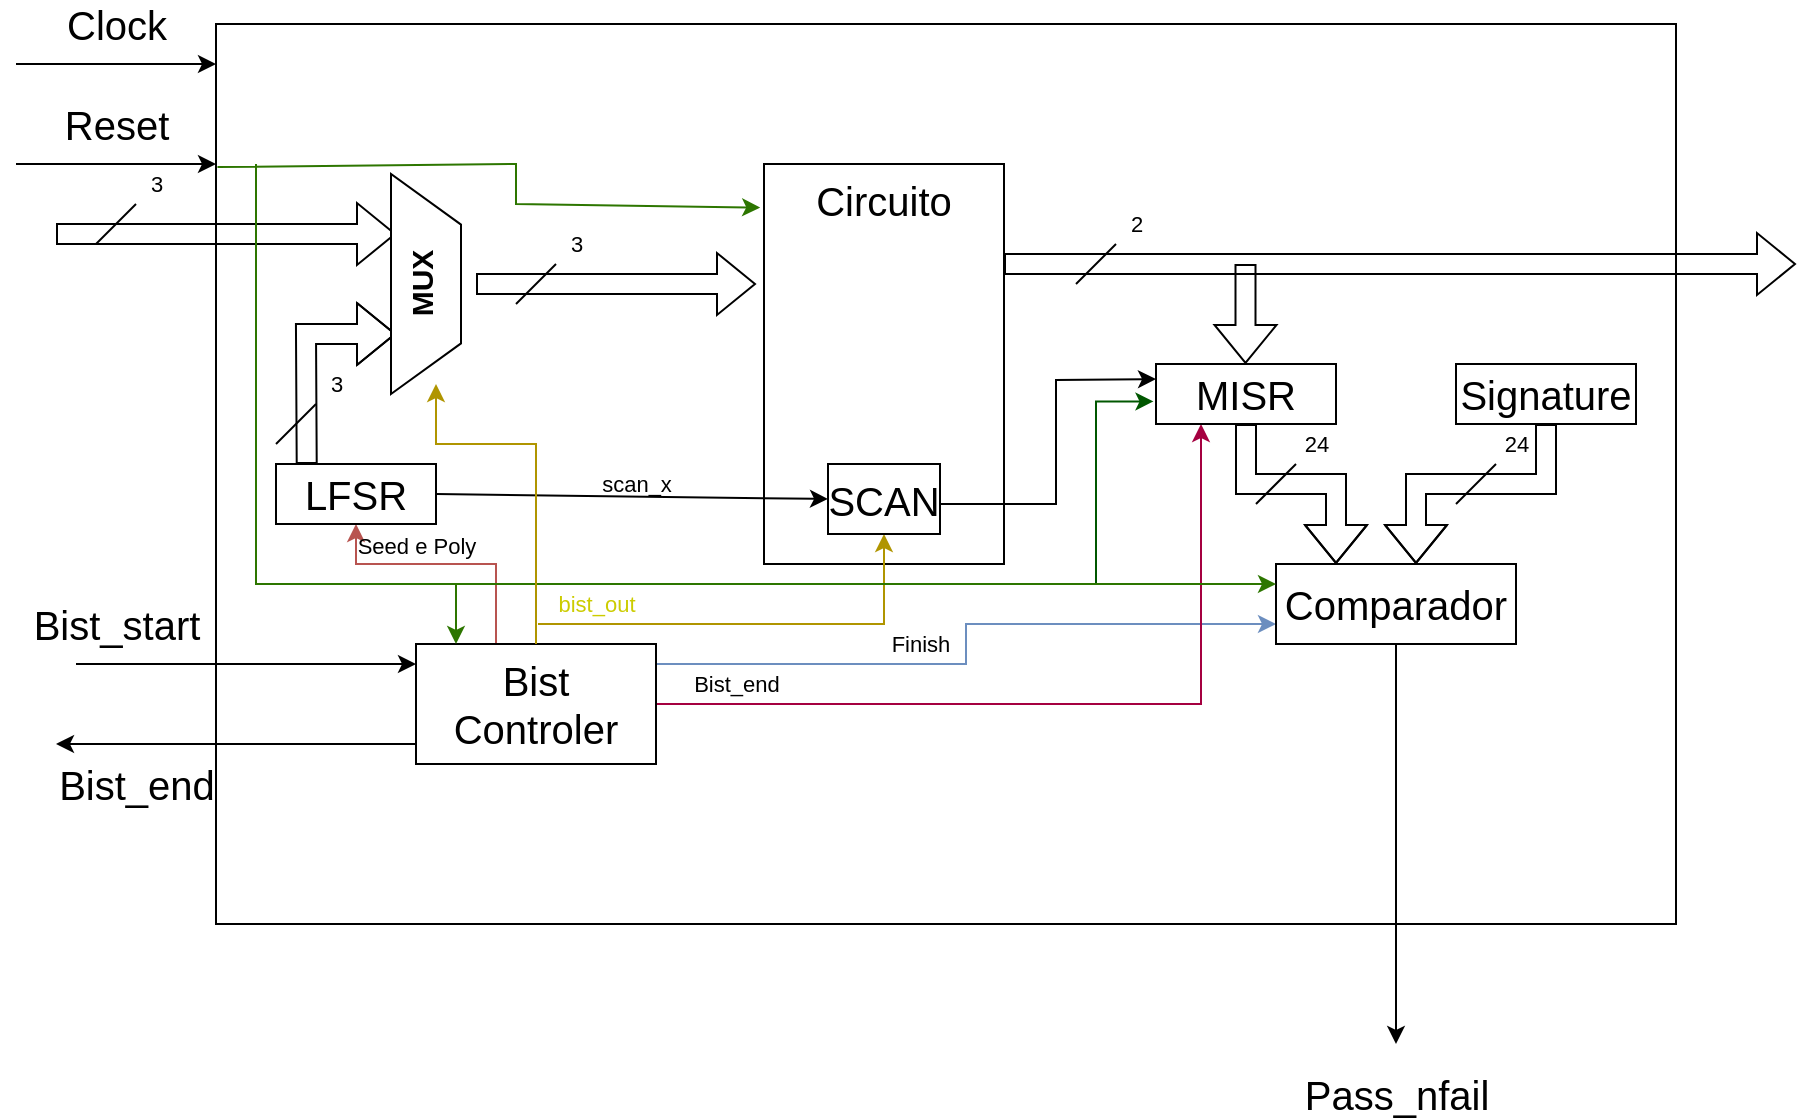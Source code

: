 <mxfile version="22.1.16" type="device">
  <diagram name="Página-1" id="MKnM5BWp4gKMyxSirhqz">
    <mxGraphModel dx="1505" dy="431" grid="1" gridSize="10" guides="1" tooltips="1" connect="1" arrows="1" fold="1" page="1" pageScale="1" pageWidth="827" pageHeight="1169" math="0" shadow="0">
      <root>
        <mxCell id="0" />
        <mxCell id="1" parent="0" />
        <mxCell id="FezYm0x65S-vhj1emQjW-30" value="" style="rounded=0;whiteSpace=wrap;html=1;" parent="1" vertex="1">
          <mxGeometry x="70" y="620" width="730" height="450" as="geometry" />
        </mxCell>
        <mxCell id="FezYm0x65S-vhj1emQjW-2" value="&lt;font style=&quot;font-size: 20px;&quot;&gt;Clock&lt;/font&gt;" style="endArrow=classic;html=1;rounded=0;" parent="1" edge="1">
          <mxGeometry y="20" width="50" height="50" relative="1" as="geometry">
            <mxPoint x="-30" y="640" as="sourcePoint" />
            <mxPoint x="70" y="640" as="targetPoint" />
            <mxPoint as="offset" />
          </mxGeometry>
        </mxCell>
        <mxCell id="FezYm0x65S-vhj1emQjW-3" value="&lt;font style=&quot;font-size: 20px;&quot;&gt;Reset&lt;/font&gt;" style="endArrow=classic;html=1;rounded=0;" parent="1" edge="1">
          <mxGeometry y="20" width="50" height="50" relative="1" as="geometry">
            <mxPoint x="-30" y="690" as="sourcePoint" />
            <mxPoint x="70" y="690" as="targetPoint" />
            <mxPoint as="offset" />
          </mxGeometry>
        </mxCell>
        <mxCell id="FezYm0x65S-vhj1emQjW-4" value="&lt;span style=&quot;font-size: 20px;&quot;&gt;Bist_start&lt;/span&gt;" style="endArrow=classic;html=1;rounded=0;labelBackgroundColor=none;" parent="1" edge="1">
          <mxGeometry x="-0.765" y="20" width="50" height="50" relative="1" as="geometry">
            <mxPoint y="940" as="sourcePoint" />
            <mxPoint x="170" y="940" as="targetPoint" />
            <mxPoint as="offset" />
          </mxGeometry>
        </mxCell>
        <mxCell id="FezYm0x65S-vhj1emQjW-5" value="&lt;font style=&quot;font-size: 20px;&quot;&gt;Bist_end&lt;/font&gt;" style="endArrow=classic;html=1;rounded=0;labelBackgroundColor=none;align=center;" parent="1" edge="1">
          <mxGeometry x="0.556" y="20" width="50" height="50" relative="1" as="geometry">
            <mxPoint x="170" y="980" as="sourcePoint" />
            <mxPoint x="-10" y="980" as="targetPoint" />
            <mxPoint as="offset" />
          </mxGeometry>
        </mxCell>
        <mxCell id="3irK924rz-lLAVBLTGYg-1" style="edgeStyle=orthogonalEdgeStyle;rounded=0;orthogonalLoop=1;jettySize=auto;html=1;fillColor=#f8cecc;strokeColor=#b85450;" edge="1" parent="1" source="FezYm0x65S-vhj1emQjW-6" target="FezYm0x65S-vhj1emQjW-8">
          <mxGeometry relative="1" as="geometry">
            <Array as="points">
              <mxPoint x="210" y="890" />
              <mxPoint x="140" y="890" />
            </Array>
          </mxGeometry>
        </mxCell>
        <mxCell id="3irK924rz-lLAVBLTGYg-2" value="Seed e Poly" style="edgeLabel;html=1;align=center;verticalAlign=middle;resizable=0;points=[];labelBackgroundColor=none;" vertex="1" connectable="0" parent="3irK924rz-lLAVBLTGYg-1">
          <mxGeometry x="-0.168" y="1" relative="1" as="geometry">
            <mxPoint x="-26" y="-10" as="offset" />
          </mxGeometry>
        </mxCell>
        <mxCell id="3irK924rz-lLAVBLTGYg-8" value="Finish" style="edgeStyle=orthogonalEdgeStyle;rounded=0;orthogonalLoop=1;jettySize=auto;html=1;entryX=0;entryY=0.75;entryDx=0;entryDy=0;fillColor=#dae8fc;strokeColor=#6c8ebf;" edge="1" parent="1" source="FezYm0x65S-vhj1emQjW-6" target="FezYm0x65S-vhj1emQjW-27">
          <mxGeometry x="-0.2" y="10" relative="1" as="geometry">
            <Array as="points">
              <mxPoint x="445" y="940" />
              <mxPoint x="445" y="920" />
            </Array>
            <mxPoint as="offset" />
          </mxGeometry>
        </mxCell>
        <mxCell id="3irK924rz-lLAVBLTGYg-10" value="Bist_end" style="edgeStyle=orthogonalEdgeStyle;rounded=0;orthogonalLoop=1;jettySize=auto;html=1;entryX=0.25;entryY=1;entryDx=0;entryDy=0;fillColor=#d80073;strokeColor=#A50040;" edge="1" parent="1" source="FezYm0x65S-vhj1emQjW-6" target="FezYm0x65S-vhj1emQjW-18">
          <mxGeometry x="-0.806" y="10" relative="1" as="geometry">
            <mxPoint as="offset" />
          </mxGeometry>
        </mxCell>
        <mxCell id="FezYm0x65S-vhj1emQjW-6" value="&lt;font style=&quot;font-size: 20px;&quot;&gt;Bist&lt;br&gt;Controler&lt;/font&gt;" style="rounded=0;whiteSpace=wrap;html=1;" parent="1" vertex="1">
          <mxGeometry x="170" y="930" width="120" height="60" as="geometry" />
        </mxCell>
        <mxCell id="FezYm0x65S-vhj1emQjW-13" value="Circuito" style="rounded=0;whiteSpace=wrap;html=1;fontSize=20;verticalAlign=top;" parent="1" vertex="1">
          <mxGeometry x="344" y="690" width="120" height="200" as="geometry" />
        </mxCell>
        <mxCell id="FezYm0x65S-vhj1emQjW-8" value="&lt;font style=&quot;font-size: 20px;&quot;&gt;LFSR&lt;/font&gt;" style="rounded=0;whiteSpace=wrap;html=1;" parent="1" vertex="1">
          <mxGeometry x="100" y="840" width="80" height="30" as="geometry" />
        </mxCell>
        <mxCell id="FezYm0x65S-vhj1emQjW-9" value="" style="shape=flexArrow;endArrow=classic;html=1;rounded=0;entryX=0;entryY=0.75;entryDx=0;entryDy=0;exitX=0.192;exitY=0;exitDx=0;exitDy=0;exitPerimeter=0;" parent="1" source="FezYm0x65S-vhj1emQjW-8" edge="1">
          <mxGeometry width="50" height="50" relative="1" as="geometry">
            <mxPoint x="115" y="830" as="sourcePoint" />
            <mxPoint x="160" y="775.0" as="targetPoint" />
            <Array as="points">
              <mxPoint x="115" y="775" />
            </Array>
          </mxGeometry>
        </mxCell>
        <mxCell id="FezYm0x65S-vhj1emQjW-10" value="" style="shape=flexArrow;endArrow=classic;html=1;rounded=0;entryX=0;entryY=0.25;entryDx=0;entryDy=0;" parent="1" edge="1">
          <mxGeometry width="50" height="50" relative="1" as="geometry">
            <mxPoint x="-10" y="725" as="sourcePoint" />
            <mxPoint x="160" y="725" as="targetPoint" />
          </mxGeometry>
        </mxCell>
        <mxCell id="FezYm0x65S-vhj1emQjW-11" value="" style="shape=flexArrow;endArrow=classic;html=1;rounded=0;exitX=1;exitY=0.5;exitDx=0;exitDy=0;" parent="1" edge="1">
          <mxGeometry width="50" height="50" relative="1" as="geometry">
            <mxPoint x="200" y="750.0" as="sourcePoint" />
            <mxPoint x="340" y="750" as="targetPoint" />
          </mxGeometry>
        </mxCell>
        <mxCell id="3irK924rz-lLAVBLTGYg-4" style="edgeStyle=orthogonalEdgeStyle;rounded=0;orthogonalLoop=1;jettySize=auto;html=1;endArrow=none;endFill=0;startArrow=classic;startFill=1;fillColor=#e3c800;strokeColor=#B09500;fontColor=#CCCC00;" edge="1" parent="1" source="FezYm0x65S-vhj1emQjW-14">
          <mxGeometry relative="1" as="geometry">
            <mxPoint x="231" y="920" as="targetPoint" />
            <Array as="points">
              <mxPoint x="404" y="920" />
              <mxPoint x="231" y="920" />
            </Array>
          </mxGeometry>
        </mxCell>
        <mxCell id="FezYm0x65S-vhj1emQjW-14" value="&lt;font style=&quot;font-size: 20px;&quot;&gt;SCAN&lt;/font&gt;" style="rounded=0;whiteSpace=wrap;html=1;" parent="1" vertex="1">
          <mxGeometry x="376" y="840" width="56" height="35" as="geometry" />
        </mxCell>
        <mxCell id="FezYm0x65S-vhj1emQjW-15" value="scan_x" style="endArrow=classic;html=1;rounded=0;entryX=0;entryY=0.5;entryDx=0;entryDy=0;exitX=1;exitY=0.5;exitDx=0;exitDy=0;labelBackgroundColor=none;" parent="1" source="FezYm0x65S-vhj1emQjW-8" target="FezYm0x65S-vhj1emQjW-14" edge="1">
          <mxGeometry x="0.02" y="6" width="50" height="50" relative="1" as="geometry">
            <mxPoint x="180" y="850" as="sourcePoint" />
            <mxPoint x="230" y="800" as="targetPoint" />
            <mxPoint as="offset" />
          </mxGeometry>
        </mxCell>
        <mxCell id="FezYm0x65S-vhj1emQjW-16" value="" style="shape=flexArrow;endArrow=classic;html=1;rounded=0;exitX=1;exitY=0.25;exitDx=0;exitDy=0;" parent="1" source="FezYm0x65S-vhj1emQjW-13" edge="1">
          <mxGeometry width="50" height="50" relative="1" as="geometry">
            <mxPoint x="500" y="750" as="sourcePoint" />
            <mxPoint x="860" y="740" as="targetPoint" />
          </mxGeometry>
        </mxCell>
        <mxCell id="FezYm0x65S-vhj1emQjW-19" value="" style="endArrow=classic;html=1;rounded=0;entryX=0;entryY=0.25;entryDx=0;entryDy=0;" parent="1" target="FezYm0x65S-vhj1emQjW-18" edge="1">
          <mxGeometry width="50" height="50" relative="1" as="geometry">
            <mxPoint x="432" y="860" as="sourcePoint" />
            <mxPoint x="482" y="810" as="targetPoint" />
            <Array as="points">
              <mxPoint x="490" y="860" />
              <mxPoint x="490" y="798" />
            </Array>
          </mxGeometry>
        </mxCell>
        <mxCell id="3irK924rz-lLAVBLTGYg-9" style="edgeStyle=orthogonalEdgeStyle;rounded=0;orthogonalLoop=1;jettySize=auto;html=1;exitX=-0.014;exitY=0.624;exitDx=0;exitDy=0;fillColor=#008a00;strokeColor=#005700;startArrow=classic;startFill=1;endArrow=none;endFill=0;exitPerimeter=0;" edge="1" parent="1" source="FezYm0x65S-vhj1emQjW-18">
          <mxGeometry relative="1" as="geometry">
            <mxPoint x="510" y="900" as="targetPoint" />
            <Array as="points">
              <mxPoint x="510" y="809" />
            </Array>
          </mxGeometry>
        </mxCell>
        <mxCell id="3irK924rz-lLAVBLTGYg-12" style="edgeStyle=orthogonalEdgeStyle;rounded=0;orthogonalLoop=1;jettySize=auto;html=1;shape=flexArrow;startArrow=block;endArrow=none;endFill=0;" edge="1" parent="1">
          <mxGeometry relative="1" as="geometry">
            <mxPoint x="584.75" y="740" as="targetPoint" />
            <mxPoint x="584.75" y="790" as="sourcePoint" />
          </mxGeometry>
        </mxCell>
        <mxCell id="FezYm0x65S-vhj1emQjW-18" value="&lt;font style=&quot;font-size: 20px;&quot;&gt;MISR&lt;/font&gt;" style="rounded=0;whiteSpace=wrap;html=1;" parent="1" vertex="1">
          <mxGeometry x="540" y="790" width="90" height="30" as="geometry" />
        </mxCell>
        <mxCell id="FezYm0x65S-vhj1emQjW-22" value="&lt;font style=&quot;font-size: 20px;&quot;&gt;Signature&lt;/font&gt;" style="rounded=0;whiteSpace=wrap;html=1;" parent="1" vertex="1">
          <mxGeometry x="690" y="790" width="90" height="30" as="geometry" />
        </mxCell>
        <mxCell id="FezYm0x65S-vhj1emQjW-25" value="" style="shape=flexArrow;endArrow=classic;html=1;rounded=0;exitX=0.5;exitY=1;exitDx=0;exitDy=0;" parent="1" source="FezYm0x65S-vhj1emQjW-18" edge="1">
          <mxGeometry width="50" height="50" relative="1" as="geometry">
            <mxPoint x="580" y="880" as="sourcePoint" />
            <mxPoint x="630" y="890" as="targetPoint" />
            <Array as="points">
              <mxPoint x="585" y="850" />
              <mxPoint x="630" y="850" />
            </Array>
          </mxGeometry>
        </mxCell>
        <mxCell id="FezYm0x65S-vhj1emQjW-26" value="" style="shape=flexArrow;endArrow=classic;html=1;rounded=0;exitX=0.5;exitY=1;exitDx=0;exitDy=0;" parent="1" source="FezYm0x65S-vhj1emQjW-22" edge="1">
          <mxGeometry width="50" height="50" relative="1" as="geometry">
            <mxPoint x="735" y="820" as="sourcePoint" />
            <mxPoint x="670" y="890" as="targetPoint" />
            <Array as="points">
              <mxPoint x="735" y="850" />
              <mxPoint x="670" y="850" />
            </Array>
          </mxGeometry>
        </mxCell>
        <mxCell id="FezYm0x65S-vhj1emQjW-27" value="&lt;font style=&quot;font-size: 20px;&quot;&gt;Comparador&lt;/font&gt;" style="rounded=0;whiteSpace=wrap;html=1;" parent="1" vertex="1">
          <mxGeometry x="600" y="890" width="120" height="40" as="geometry" />
        </mxCell>
        <mxCell id="FezYm0x65S-vhj1emQjW-28" value="&lt;font style=&quot;font-size: 20px;&quot;&gt;Pass_nfail&lt;/font&gt;" style="endArrow=classic;html=1;rounded=0;exitX=0.5;exitY=1;exitDx=0;exitDy=0;verticalAlign=bottom;" parent="1" source="FezYm0x65S-vhj1emQjW-27" edge="1">
          <mxGeometry x="1" y="40" width="50" height="50" relative="1" as="geometry">
            <mxPoint x="650" y="985" as="sourcePoint" />
            <mxPoint x="660" y="1130" as="targetPoint" />
            <mxPoint x="-40" y="40" as="offset" />
          </mxGeometry>
        </mxCell>
        <mxCell id="FezYm0x65S-vhj1emQjW-32" value="" style="endArrow=classic;html=1;rounded=0;entryX=-0.016;entryY=0.109;entryDx=0;entryDy=0;entryPerimeter=0;fillColor=#60a917;strokeColor=#2D7600;exitX=0.001;exitY=0.159;exitDx=0;exitDy=0;exitPerimeter=0;" parent="1" target="FezYm0x65S-vhj1emQjW-13" edge="1" source="FezYm0x65S-vhj1emQjW-30">
          <mxGeometry width="50" height="50" relative="1" as="geometry">
            <mxPoint x="90" y="690" as="sourcePoint" />
            <mxPoint x="140" y="650" as="targetPoint" />
            <Array as="points">
              <mxPoint x="220" y="690" />
              <mxPoint x="220" y="710" />
            </Array>
          </mxGeometry>
        </mxCell>
        <mxCell id="FezYm0x65S-vhj1emQjW-33" value="" style="endArrow=classic;html=1;rounded=0;entryX=0.25;entryY=0;entryDx=0;entryDy=0;fillColor=#60a917;strokeColor=#2D7600;" parent="1" edge="1">
          <mxGeometry width="50" height="50" relative="1" as="geometry">
            <mxPoint x="90" y="690" as="sourcePoint" />
            <mxPoint x="190" y="930" as="targetPoint" />
            <Array as="points">
              <mxPoint x="90" y="900" />
              <mxPoint x="130" y="900" />
              <mxPoint x="190" y="900" />
            </Array>
          </mxGeometry>
        </mxCell>
        <mxCell id="FezYm0x65S-vhj1emQjW-38" value="" style="endArrow=classic;html=1;rounded=0;fillColor=#60a917;strokeColor=#2D7600;" parent="1" edge="1">
          <mxGeometry width="50" height="50" relative="1" as="geometry">
            <mxPoint x="190" y="910" as="sourcePoint" />
            <mxPoint x="600" y="900" as="targetPoint" />
            <Array as="points">
              <mxPoint x="190" y="900" />
            </Array>
          </mxGeometry>
        </mxCell>
        <mxCell id="FezYm0x65S-vhj1emQjW-43" value="24" style="endArrow=none;html=1;rounded=0;" parent="1" edge="1">
          <mxGeometry x="1" y="-14" width="50" height="50" relative="1" as="geometry">
            <mxPoint x="590" y="860" as="sourcePoint" />
            <mxPoint x="610" y="840" as="targetPoint" />
            <mxPoint y="-20" as="offset" />
          </mxGeometry>
        </mxCell>
        <mxCell id="FezYm0x65S-vhj1emQjW-44" value="24" style="endArrow=none;html=1;rounded=0;" parent="1" edge="1">
          <mxGeometry x="1" y="14" width="50" height="50" relative="1" as="geometry">
            <mxPoint x="690" y="860" as="sourcePoint" />
            <mxPoint x="710" y="840" as="targetPoint" />
            <mxPoint x="20" as="offset" />
          </mxGeometry>
        </mxCell>
        <mxCell id="FezYm0x65S-vhj1emQjW-46" value="2" style="endArrow=none;html=1;rounded=0;" parent="1" edge="1">
          <mxGeometry x="1" y="14" width="50" height="50" relative="1" as="geometry">
            <mxPoint x="500" y="750" as="sourcePoint" />
            <mxPoint x="520" y="730" as="targetPoint" />
            <mxPoint x="20" as="offset" />
          </mxGeometry>
        </mxCell>
        <mxCell id="FezYm0x65S-vhj1emQjW-49" value="3" style="endArrow=none;html=1;rounded=0;" parent="1" edge="1">
          <mxGeometry x="1" y="14" width="50" height="50" relative="1" as="geometry">
            <mxPoint x="10" y="730" as="sourcePoint" />
            <mxPoint x="30" y="710" as="targetPoint" />
            <mxPoint x="20" as="offset" />
          </mxGeometry>
        </mxCell>
        <mxCell id="FezYm0x65S-vhj1emQjW-50" value="3" style="endArrow=none;html=1;rounded=0;" parent="1" edge="1">
          <mxGeometry x="1" y="14" width="50" height="50" relative="1" as="geometry">
            <mxPoint x="100" y="830" as="sourcePoint" />
            <mxPoint x="120" y="810" as="targetPoint" />
            <mxPoint x="20" as="offset" />
          </mxGeometry>
        </mxCell>
        <mxCell id="FezYm0x65S-vhj1emQjW-51" value="3" style="endArrow=none;html=1;rounded=0;" parent="1" edge="1">
          <mxGeometry x="1" y="14" width="50" height="50" relative="1" as="geometry">
            <mxPoint x="220" y="760" as="sourcePoint" />
            <mxPoint x="240" y="740" as="targetPoint" />
            <mxPoint x="20" as="offset" />
          </mxGeometry>
        </mxCell>
        <mxCell id="FezYm0x65S-vhj1emQjW-53" value="bist_out" style="endArrow=classic;html=1;rounded=0;entryX=0.5;entryY=1;entryDx=0;entryDy=0;fillColor=#e3c800;strokeColor=#B09500;fontColor=#CCCC00;" parent="1" edge="1">
          <mxGeometry x="-0.778" y="-30" width="50" height="50" relative="1" as="geometry">
            <mxPoint x="230" y="930" as="sourcePoint" />
            <mxPoint x="180" y="800.0" as="targetPoint" />
            <Array as="points">
              <mxPoint x="230" y="830" />
              <mxPoint x="180" y="830" />
            </Array>
            <mxPoint as="offset" />
          </mxGeometry>
        </mxCell>
        <mxCell id="L-2yxT2hrkLG8N9hvxAQ-1" value="&lt;b&gt;&lt;font style=&quot;font-size: 15px;&quot;&gt;MUX&lt;/font&gt;&lt;/b&gt;" style="verticalLabelPosition=middle;verticalAlign=top;shape=trapezoid;perimeter=trapezoidPerimeter;size=0.23;arcSize=10;flipV=1;labelPosition=center;align=center;rotation=-90;spacingBottom=0;html=1;whiteSpace=wrap;direction=east;horizontal=1;" parent="1" vertex="1">
          <mxGeometry x="120" y="732.5" width="110" height="35" as="geometry" />
        </mxCell>
      </root>
    </mxGraphModel>
  </diagram>
</mxfile>
